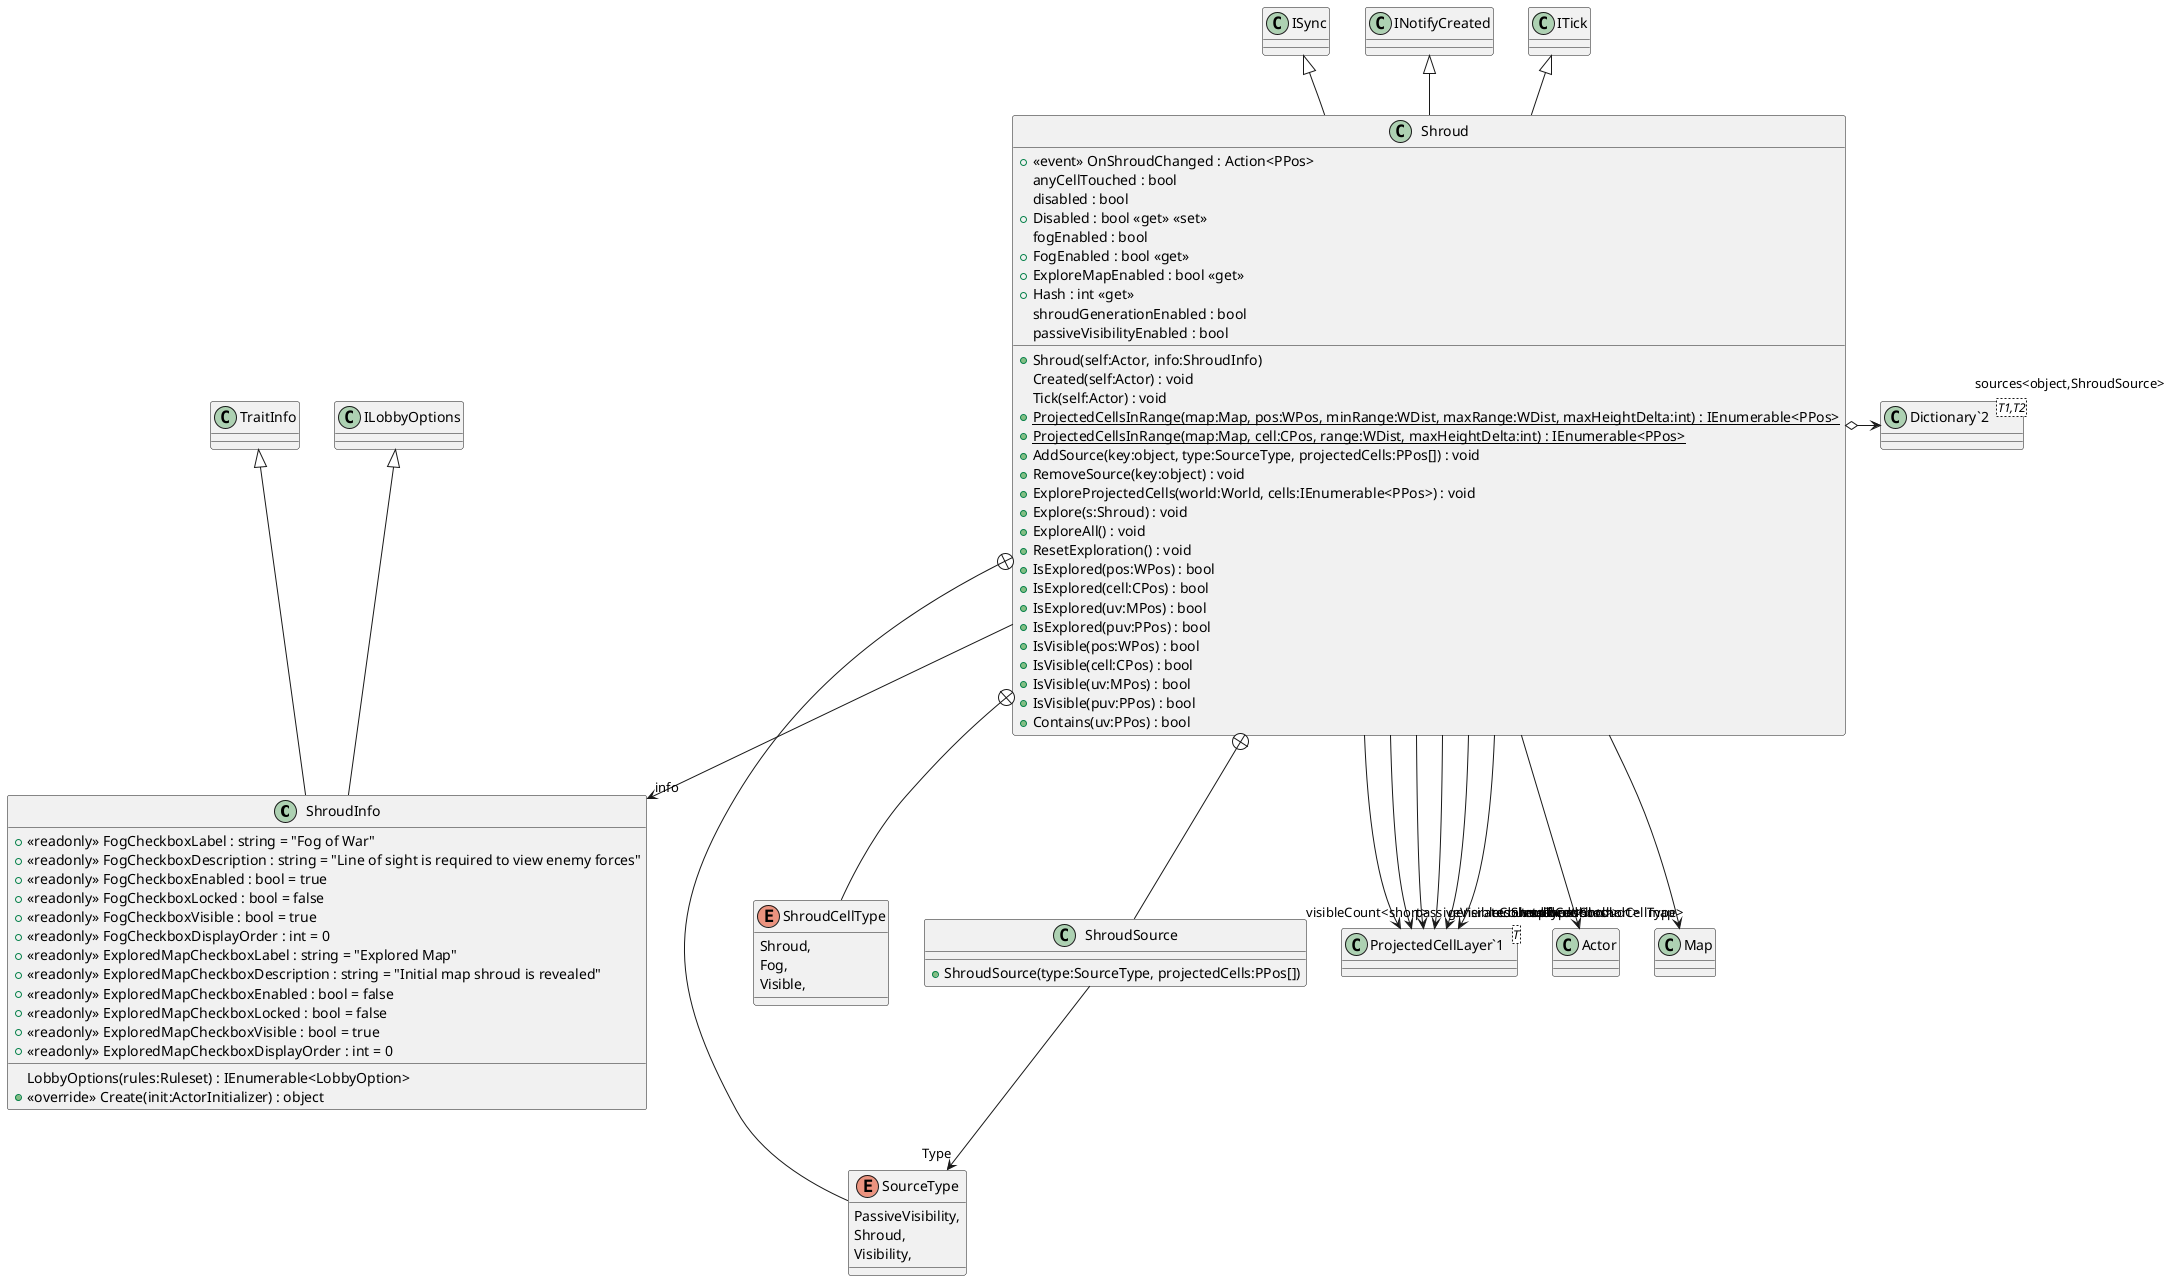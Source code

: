 @startuml
class ShroudInfo {
    + <<readonly>> FogCheckboxLabel : string = "Fog of War"
    + <<readonly>> FogCheckboxDescription : string = "Line of sight is required to view enemy forces"
    + <<readonly>> FogCheckboxEnabled : bool = true
    + <<readonly>> FogCheckboxLocked : bool = false
    + <<readonly>> FogCheckboxVisible : bool = true
    + <<readonly>> FogCheckboxDisplayOrder : int = 0
    + <<readonly>> ExploredMapCheckboxLabel : string = "Explored Map"
    + <<readonly>> ExploredMapCheckboxDescription : string = "Initial map shroud is revealed"
    + <<readonly>> ExploredMapCheckboxEnabled : bool = false
    + <<readonly>> ExploredMapCheckboxLocked : bool = false
    + <<readonly>> ExploredMapCheckboxVisible : bool = true
    + <<readonly>> ExploredMapCheckboxDisplayOrder : int = 0
    LobbyOptions(rules:Ruleset) : IEnumerable<LobbyOption>
    + <<override>> Create(init:ActorInitializer) : object
}
class Shroud {
    +  <<event>> OnShroudChanged : Action<PPos> 
    anyCellTouched : bool
    disabled : bool
    + Disabled : bool <<get>> <<set>>
    fogEnabled : bool
    + FogEnabled : bool <<get>>
    + ExploreMapEnabled : bool <<get>>
    + Hash : int <<get>>
    shroudGenerationEnabled : bool
    passiveVisibilityEnabled : bool
    + Shroud(self:Actor, info:ShroudInfo)
    Created(self:Actor) : void
    Tick(self:Actor) : void
    + {static} ProjectedCellsInRange(map:Map, pos:WPos, minRange:WDist, maxRange:WDist, maxHeightDelta:int) : IEnumerable<PPos>
    + {static} ProjectedCellsInRange(map:Map, cell:CPos, range:WDist, maxHeightDelta:int) : IEnumerable<PPos>
    + AddSource(key:object, type:SourceType, projectedCells:PPos[]) : void
    + RemoveSource(key:object) : void
    + ExploreProjectedCells(world:World, cells:IEnumerable<PPos>) : void
    + Explore(s:Shroud) : void
    + ExploreAll() : void
    + ResetExploration() : void
    + IsExplored(pos:WPos) : bool
    + IsExplored(cell:CPos) : bool
    + IsExplored(uv:MPos) : bool
    + IsExplored(puv:PPos) : bool
    + IsVisible(pos:WPos) : bool
    + IsVisible(cell:CPos) : bool
    + IsVisible(uv:MPos) : bool
    + IsVisible(puv:PPos) : bool
    + Contains(uv:PPos) : bool
}
enum SourceType {
    PassiveVisibility,
    Shroud,
    Visibility,
}
enum ShroudCellType {
    Shroud,
    Fog,
    Visible,
}
class ShroudSource {
    + ShroudSource(type:SourceType, projectedCells:PPos[])
}
class "Dictionary`2"<T1,T2> {
}
class "ProjectedCellLayer`1"<T> {
}
TraitInfo <|-- ShroudInfo
ILobbyOptions <|-- ShroudInfo
ISync <|-- Shroud
INotifyCreated <|-- Shroud
ITick <|-- Shroud
Shroud --> "self" Actor
Shroud --> "info" ShroudInfo
Shroud --> "map" Map
Shroud o-> "sources<object,ShroudSource>" "Dictionary`2"
Shroud --> "passiveVisibleCount<short>" "ProjectedCellLayer`1"
Shroud --> "visibleCount<short>" "ProjectedCellLayer`1"
Shroud --> "generatedShroudCount<short>" "ProjectedCellLayer`1"
Shroud --> "explored<bool>" "ProjectedCellLayer`1"
Shroud --> "touched<bool>" "ProjectedCellLayer`1"
Shroud --> "resolvedType<ShroudCellType>" "ProjectedCellLayer`1"
Shroud +-- SourceType
Shroud +-- ShroudCellType
Shroud +-- ShroudSource
ShroudSource --> "Type" SourceType
@enduml
